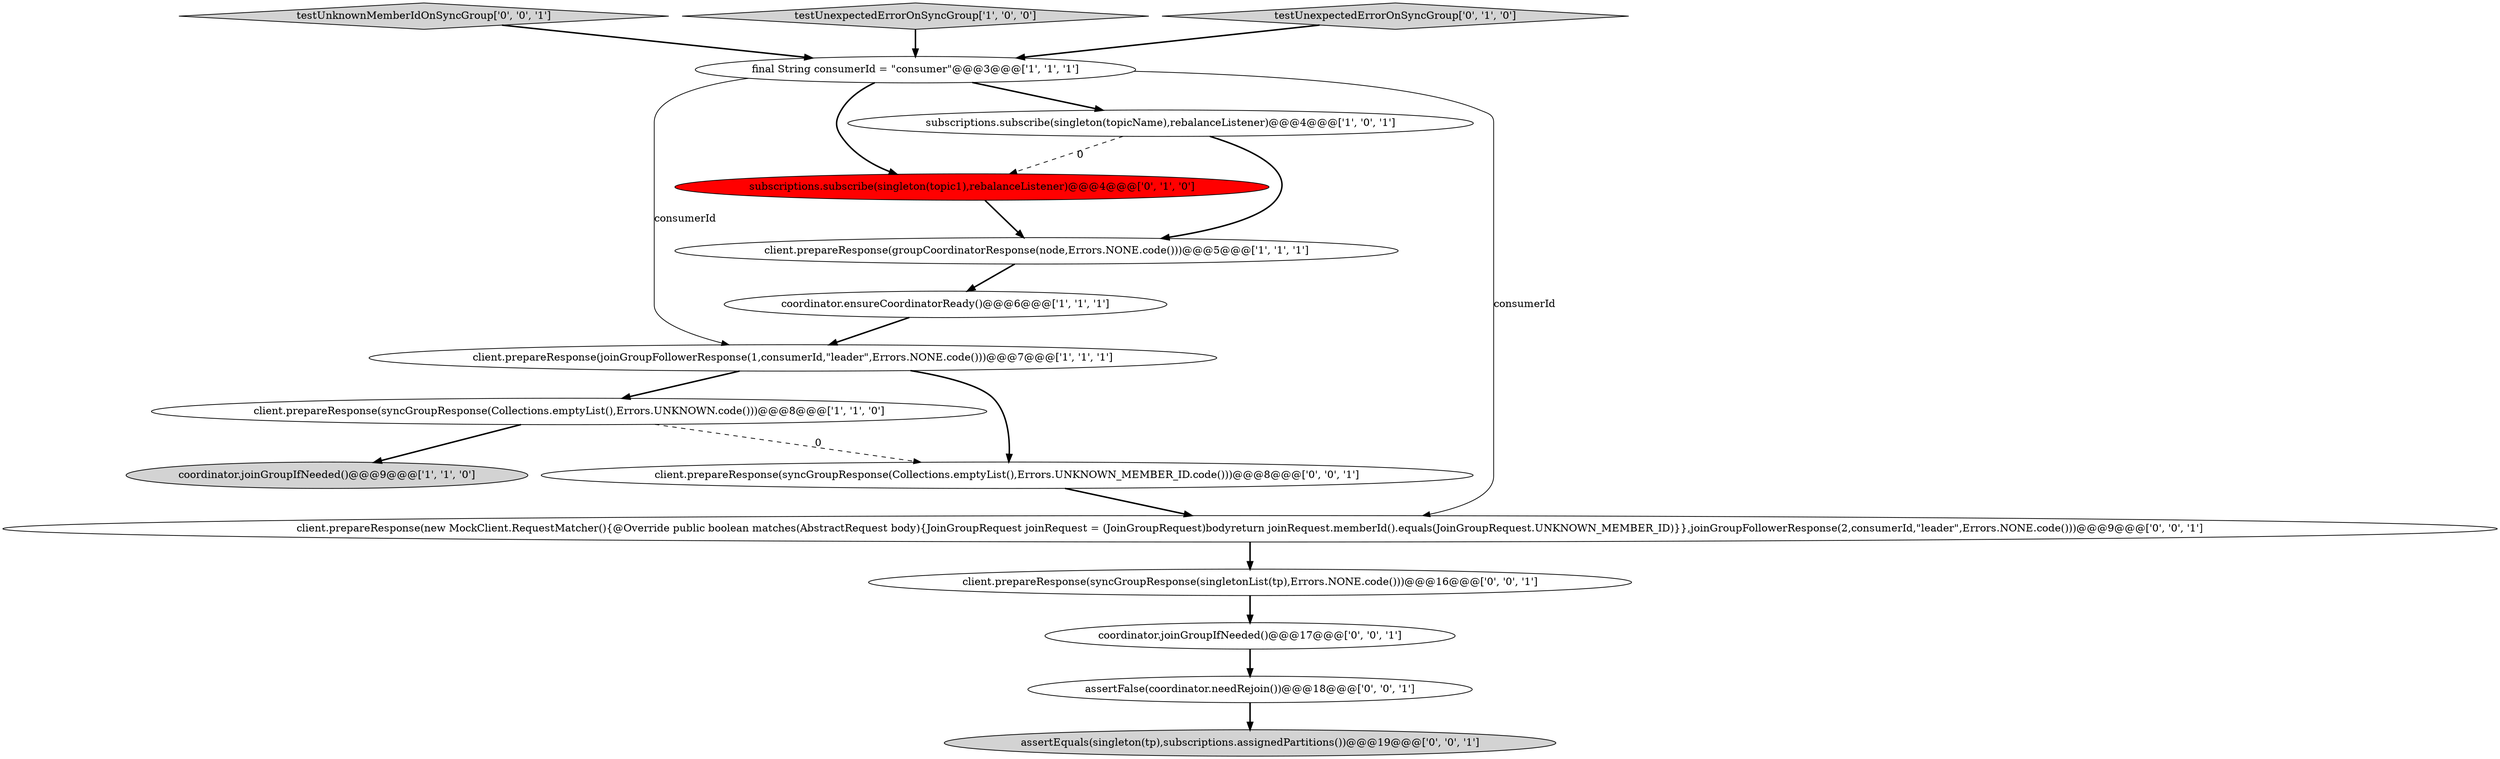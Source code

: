 digraph {
1 [style = filled, label = "client.prepareResponse(joinGroupFollowerResponse(1,consumerId,\"leader\",Errors.NONE.code()))@@@7@@@['1', '1', '1']", fillcolor = white, shape = ellipse image = "AAA0AAABBB1BBB"];
2 [style = filled, label = "client.prepareResponse(syncGroupResponse(Collections.emptyList(),Errors.UNKNOWN.code()))@@@8@@@['1', '1', '0']", fillcolor = white, shape = ellipse image = "AAA0AAABBB1BBB"];
9 [style = filled, label = "subscriptions.subscribe(singleton(topic1),rebalanceListener)@@@4@@@['0', '1', '0']", fillcolor = red, shape = ellipse image = "AAA1AAABBB2BBB"];
14 [style = filled, label = "testUnknownMemberIdOnSyncGroup['0', '0', '1']", fillcolor = lightgray, shape = diamond image = "AAA0AAABBB3BBB"];
16 [style = filled, label = "assertFalse(coordinator.needRejoin())@@@18@@@['0', '0', '1']", fillcolor = white, shape = ellipse image = "AAA0AAABBB3BBB"];
4 [style = filled, label = "testUnexpectedErrorOnSyncGroup['1', '0', '0']", fillcolor = lightgray, shape = diamond image = "AAA0AAABBB1BBB"];
13 [style = filled, label = "coordinator.joinGroupIfNeeded()@@@17@@@['0', '0', '1']", fillcolor = white, shape = ellipse image = "AAA0AAABBB3BBB"];
7 [style = filled, label = "client.prepareResponse(groupCoordinatorResponse(node,Errors.NONE.code()))@@@5@@@['1', '1', '1']", fillcolor = white, shape = ellipse image = "AAA0AAABBB1BBB"];
8 [style = filled, label = "testUnexpectedErrorOnSyncGroup['0', '1', '0']", fillcolor = lightgray, shape = diamond image = "AAA0AAABBB2BBB"];
5 [style = filled, label = "coordinator.joinGroupIfNeeded()@@@9@@@['1', '1', '0']", fillcolor = lightgray, shape = ellipse image = "AAA0AAABBB1BBB"];
6 [style = filled, label = "coordinator.ensureCoordinatorReady()@@@6@@@['1', '1', '1']", fillcolor = white, shape = ellipse image = "AAA0AAABBB1BBB"];
0 [style = filled, label = "subscriptions.subscribe(singleton(topicName),rebalanceListener)@@@4@@@['1', '0', '1']", fillcolor = white, shape = ellipse image = "AAA0AAABBB1BBB"];
10 [style = filled, label = "client.prepareResponse(syncGroupResponse(singletonList(tp),Errors.NONE.code()))@@@16@@@['0', '0', '1']", fillcolor = white, shape = ellipse image = "AAA0AAABBB3BBB"];
11 [style = filled, label = "client.prepareResponse(new MockClient.RequestMatcher(){@Override public boolean matches(AbstractRequest body){JoinGroupRequest joinRequest = (JoinGroupRequest)bodyreturn joinRequest.memberId().equals(JoinGroupRequest.UNKNOWN_MEMBER_ID)}},joinGroupFollowerResponse(2,consumerId,\"leader\",Errors.NONE.code()))@@@9@@@['0', '0', '1']", fillcolor = white, shape = ellipse image = "AAA0AAABBB3BBB"];
12 [style = filled, label = "assertEquals(singleton(tp),subscriptions.assignedPartitions())@@@19@@@['0', '0', '1']", fillcolor = lightgray, shape = ellipse image = "AAA0AAABBB3BBB"];
3 [style = filled, label = "final String consumerId = \"consumer\"@@@3@@@['1', '1', '1']", fillcolor = white, shape = ellipse image = "AAA0AAABBB1BBB"];
15 [style = filled, label = "client.prepareResponse(syncGroupResponse(Collections.emptyList(),Errors.UNKNOWN_MEMBER_ID.code()))@@@8@@@['0', '0', '1']", fillcolor = white, shape = ellipse image = "AAA0AAABBB3BBB"];
14->3 [style = bold, label=""];
4->3 [style = bold, label=""];
3->1 [style = solid, label="consumerId"];
1->15 [style = bold, label=""];
8->3 [style = bold, label=""];
9->7 [style = bold, label=""];
13->16 [style = bold, label=""];
3->0 [style = bold, label=""];
0->7 [style = bold, label=""];
2->15 [style = dashed, label="0"];
3->9 [style = bold, label=""];
6->1 [style = bold, label=""];
15->11 [style = bold, label=""];
10->13 [style = bold, label=""];
11->10 [style = bold, label=""];
3->11 [style = solid, label="consumerId"];
7->6 [style = bold, label=""];
1->2 [style = bold, label=""];
0->9 [style = dashed, label="0"];
16->12 [style = bold, label=""];
2->5 [style = bold, label=""];
}
